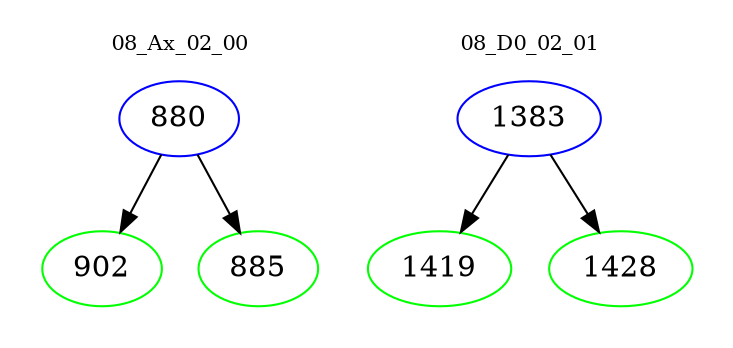 digraph{
subgraph cluster_0 {
color = white
label = "08_Ax_02_00";
fontsize=10;
T0_880 [label="880", color="blue"]
T0_880 -> T0_902 [color="black"]
T0_902 [label="902", color="green"]
T0_880 -> T0_885 [color="black"]
T0_885 [label="885", color="green"]
}
subgraph cluster_1 {
color = white
label = "08_D0_02_01";
fontsize=10;
T1_1383 [label="1383", color="blue"]
T1_1383 -> T1_1419 [color="black"]
T1_1419 [label="1419", color="green"]
T1_1383 -> T1_1428 [color="black"]
T1_1428 [label="1428", color="green"]
}
}
